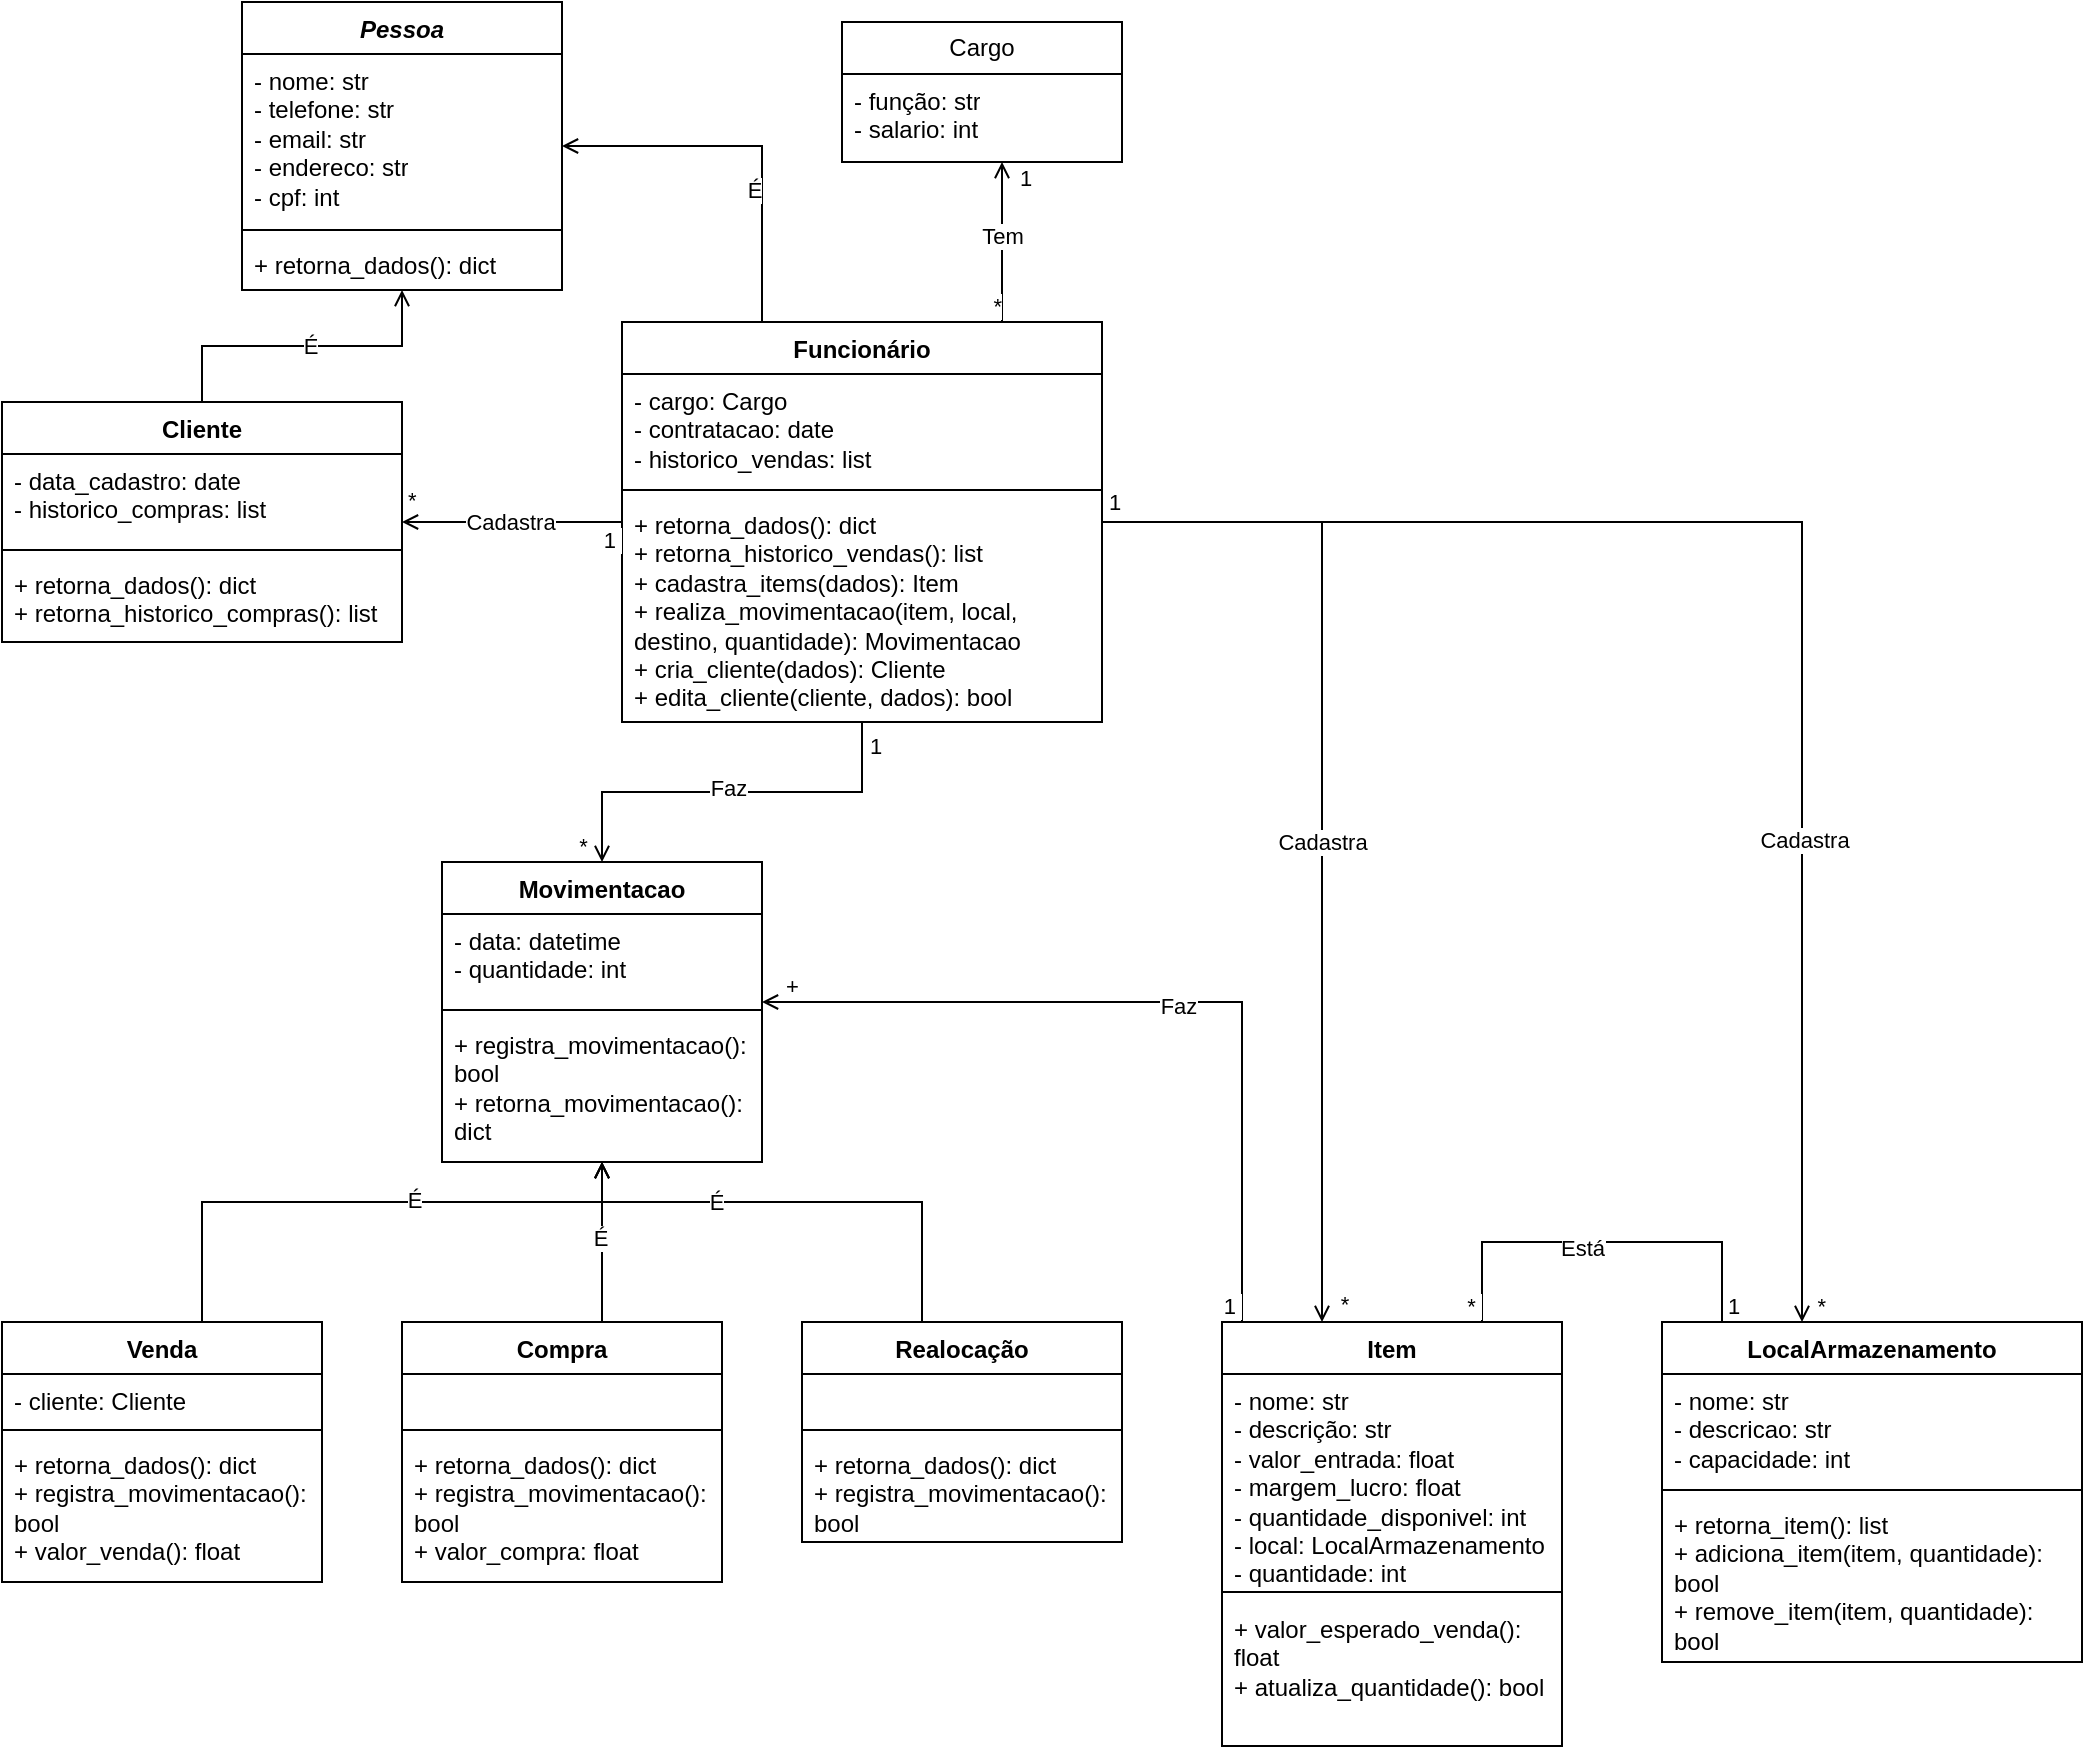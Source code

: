 <mxfile version="26.2.14">
  <diagram name="Página-1" id="PyHmtL--rKT9TVsIyxGT">
    <mxGraphModel dx="1117" dy="532" grid="1" gridSize="10" guides="1" tooltips="1" connect="1" arrows="1" fold="1" page="1" pageScale="1" pageWidth="827" pageHeight="1169" math="0" shadow="0">
      <root>
        <mxCell id="0" />
        <mxCell id="1" parent="0" />
        <mxCell id="lYyEjlizKKuH8gvevEbR-13" value="&lt;i&gt;Pessoa&lt;/i&gt;" style="swimlane;fontStyle=1;align=center;verticalAlign=top;childLayout=stackLayout;horizontal=1;startSize=26;horizontalStack=0;resizeParent=1;resizeParentMax=0;resizeLast=0;collapsible=1;marginBottom=0;whiteSpace=wrap;html=1;" parent="1" vertex="1">
          <mxGeometry x="140" y="20" width="160" height="144" as="geometry" />
        </mxCell>
        <mxCell id="lYyEjlizKKuH8gvevEbR-14" value="- nome: str&lt;div&gt;- telefone: str&lt;/div&gt;&lt;div&gt;- email: str&lt;/div&gt;&lt;div&gt;- endereco: str&lt;/div&gt;&lt;div&gt;- cpf: int&lt;/div&gt;" style="text;strokeColor=none;fillColor=none;align=left;verticalAlign=top;spacingLeft=4;spacingRight=4;overflow=hidden;rotatable=0;points=[[0,0.5],[1,0.5]];portConstraint=eastwest;whiteSpace=wrap;html=1;" parent="lYyEjlizKKuH8gvevEbR-13" vertex="1">
          <mxGeometry y="26" width="160" height="84" as="geometry" />
        </mxCell>
        <mxCell id="lYyEjlizKKuH8gvevEbR-15" value="" style="line;strokeWidth=1;fillColor=none;align=left;verticalAlign=middle;spacingTop=-1;spacingLeft=3;spacingRight=3;rotatable=0;labelPosition=right;points=[];portConstraint=eastwest;strokeColor=inherit;" parent="lYyEjlizKKuH8gvevEbR-13" vertex="1">
          <mxGeometry y="110" width="160" height="8" as="geometry" />
        </mxCell>
        <mxCell id="lYyEjlizKKuH8gvevEbR-16" value="+ retorna_dados(): dict" style="text;strokeColor=none;fillColor=none;align=left;verticalAlign=top;spacingLeft=4;spacingRight=4;overflow=hidden;rotatable=0;points=[[0,0.5],[1,0.5]];portConstraint=eastwest;whiteSpace=wrap;html=1;" parent="lYyEjlizKKuH8gvevEbR-13" vertex="1">
          <mxGeometry y="118" width="160" height="26" as="geometry" />
        </mxCell>
        <mxCell id="lYyEjlizKKuH8gvevEbR-17" value="Cliente" style="swimlane;fontStyle=1;align=center;verticalAlign=top;childLayout=stackLayout;horizontal=1;startSize=26;horizontalStack=0;resizeParent=1;resizeParentMax=0;resizeLast=0;collapsible=1;marginBottom=0;whiteSpace=wrap;html=1;" parent="1" vertex="1">
          <mxGeometry x="20" y="220" width="200" height="120" as="geometry" />
        </mxCell>
        <mxCell id="lYyEjlizKKuH8gvevEbR-18" value="- data_cadastro: date&lt;div&gt;- historico_compras: list&lt;/div&gt;" style="text;strokeColor=none;fillColor=none;align=left;verticalAlign=top;spacingLeft=4;spacingRight=4;overflow=hidden;rotatable=0;points=[[0,0.5],[1,0.5]];portConstraint=eastwest;whiteSpace=wrap;html=1;" parent="lYyEjlizKKuH8gvevEbR-17" vertex="1">
          <mxGeometry y="26" width="200" height="44" as="geometry" />
        </mxCell>
        <mxCell id="lYyEjlizKKuH8gvevEbR-19" value="" style="line;strokeWidth=1;fillColor=none;align=left;verticalAlign=middle;spacingTop=-1;spacingLeft=3;spacingRight=3;rotatable=0;labelPosition=right;points=[];portConstraint=eastwest;strokeColor=inherit;" parent="lYyEjlizKKuH8gvevEbR-17" vertex="1">
          <mxGeometry y="70" width="200" height="8" as="geometry" />
        </mxCell>
        <mxCell id="lYyEjlizKKuH8gvevEbR-20" value="+ retorna_dados(): dict&lt;div&gt;+ retorna_historico_compras(): l&lt;span style=&quot;background-color: transparent; color: light-dark(rgb(0, 0, 0), rgb(255, 255, 255));&quot;&gt;ist&lt;/span&gt;&lt;/div&gt;" style="text;strokeColor=none;fillColor=none;align=left;verticalAlign=top;spacingLeft=4;spacingRight=4;overflow=hidden;rotatable=0;points=[[0,0.5],[1,0.5]];portConstraint=eastwest;whiteSpace=wrap;html=1;" parent="lYyEjlizKKuH8gvevEbR-17" vertex="1">
          <mxGeometry y="78" width="200" height="42" as="geometry" />
        </mxCell>
        <mxCell id="lYyEjlizKKuH8gvevEbR-21" value="Funcionário" style="swimlane;fontStyle=1;align=center;verticalAlign=top;childLayout=stackLayout;horizontal=1;startSize=26;horizontalStack=0;resizeParent=1;resizeParentMax=0;resizeLast=0;collapsible=1;marginBottom=0;whiteSpace=wrap;html=1;" parent="1" vertex="1">
          <mxGeometry x="330" y="180" width="240" height="200" as="geometry" />
        </mxCell>
        <mxCell id="lYyEjlizKKuH8gvevEbR-22" value="- cargo: Cargo&lt;div&gt;- contratacao: date&lt;/div&gt;&lt;div&gt;- historico_vendas: list&lt;/div&gt;" style="text;strokeColor=none;fillColor=none;align=left;verticalAlign=top;spacingLeft=4;spacingRight=4;overflow=hidden;rotatable=0;points=[[0,0.5],[1,0.5]];portConstraint=eastwest;whiteSpace=wrap;html=1;" parent="lYyEjlizKKuH8gvevEbR-21" vertex="1">
          <mxGeometry y="26" width="240" height="54" as="geometry" />
        </mxCell>
        <mxCell id="lYyEjlizKKuH8gvevEbR-23" value="" style="line;strokeWidth=1;fillColor=none;align=left;verticalAlign=middle;spacingTop=-1;spacingLeft=3;spacingRight=3;rotatable=0;labelPosition=right;points=[];portConstraint=eastwest;strokeColor=inherit;" parent="lYyEjlizKKuH8gvevEbR-21" vertex="1">
          <mxGeometry y="80" width="240" height="8" as="geometry" />
        </mxCell>
        <mxCell id="lYyEjlizKKuH8gvevEbR-24" value="+ retorna_dados(): dict&lt;div&gt;+ retorna_historico_vendas(): list&lt;br&gt;&lt;div&gt;+ cadastra_items(dados): Item&amp;nbsp;&lt;br&gt;&lt;div&gt;+ realiza_movimentacao(item, local, destino, quantidade): Movimentacao&lt;/div&gt;&lt;div&gt;+ cria_cliente(dados): Cliente&lt;/div&gt;&lt;div&gt;+ edita_cliente(cliente, dados): bool&lt;/div&gt;&lt;/div&gt;&lt;/div&gt;" style="text;strokeColor=none;fillColor=none;align=left;verticalAlign=top;spacingLeft=4;spacingRight=4;overflow=hidden;rotatable=0;points=[[0,0.5],[1,0.5]];portConstraint=eastwest;whiteSpace=wrap;html=1;" parent="lYyEjlizKKuH8gvevEbR-21" vertex="1">
          <mxGeometry y="88" width="240" height="112" as="geometry" />
        </mxCell>
        <mxCell id="lYyEjlizKKuH8gvevEbR-29" value="Cargo" style="swimlane;fontStyle=0;childLayout=stackLayout;horizontal=1;startSize=26;fillColor=none;horizontalStack=0;resizeParent=1;resizeParentMax=0;resizeLast=0;collapsible=1;marginBottom=0;whiteSpace=wrap;html=1;" parent="1" vertex="1">
          <mxGeometry x="440" y="30" width="140" height="70" as="geometry" />
        </mxCell>
        <mxCell id="lYyEjlizKKuH8gvevEbR-30" value="- função: str&lt;div&gt;- salario: int&lt;/div&gt;" style="text;strokeColor=none;fillColor=none;align=left;verticalAlign=top;spacingLeft=4;spacingRight=4;overflow=hidden;rotatable=0;points=[[0,0.5],[1,0.5]];portConstraint=eastwest;whiteSpace=wrap;html=1;" parent="lYyEjlizKKuH8gvevEbR-29" vertex="1">
          <mxGeometry y="26" width="140" height="44" as="geometry" />
        </mxCell>
        <mxCell id="lYyEjlizKKuH8gvevEbR-38" value="LocalArmazenamento" style="swimlane;fontStyle=1;align=center;verticalAlign=top;childLayout=stackLayout;horizontal=1;startSize=26;horizontalStack=0;resizeParent=1;resizeParentMax=0;resizeLast=0;collapsible=1;marginBottom=0;whiteSpace=wrap;html=1;" parent="1" vertex="1">
          <mxGeometry x="850" y="680" width="210" height="170" as="geometry" />
        </mxCell>
        <mxCell id="lYyEjlizKKuH8gvevEbR-39" value="- nome: str&lt;div&gt;- descricao: str&lt;/div&gt;&lt;div&gt;- capacidade: int&lt;/div&gt;" style="text;strokeColor=none;fillColor=none;align=left;verticalAlign=top;spacingLeft=4;spacingRight=4;overflow=hidden;rotatable=0;points=[[0,0.5],[1,0.5]];portConstraint=eastwest;whiteSpace=wrap;html=1;" parent="lYyEjlizKKuH8gvevEbR-38" vertex="1">
          <mxGeometry y="26" width="210" height="54" as="geometry" />
        </mxCell>
        <mxCell id="lYyEjlizKKuH8gvevEbR-40" value="" style="line;strokeWidth=1;fillColor=none;align=left;verticalAlign=middle;spacingTop=-1;spacingLeft=3;spacingRight=3;rotatable=0;labelPosition=right;points=[];portConstraint=eastwest;strokeColor=inherit;" parent="lYyEjlizKKuH8gvevEbR-38" vertex="1">
          <mxGeometry y="80" width="210" height="8" as="geometry" />
        </mxCell>
        <mxCell id="lYyEjlizKKuH8gvevEbR-41" value="+ retorna_item(): list&lt;div&gt;+ adiciona_item(item, quantidade): bool&lt;/div&gt;&lt;div&gt;+ remove_item(item, quantidade): bool&lt;/div&gt;" style="text;strokeColor=none;fillColor=none;align=left;verticalAlign=top;spacingLeft=4;spacingRight=4;overflow=hidden;rotatable=0;points=[[0,0.5],[1,0.5]];portConstraint=eastwest;whiteSpace=wrap;html=1;" parent="lYyEjlizKKuH8gvevEbR-38" vertex="1">
          <mxGeometry y="88" width="210" height="82" as="geometry" />
        </mxCell>
        <mxCell id="lYyEjlizKKuH8gvevEbR-42" value="Item" style="swimlane;fontStyle=1;align=center;verticalAlign=top;childLayout=stackLayout;horizontal=1;startSize=26;horizontalStack=0;resizeParent=1;resizeParentMax=0;resizeLast=0;collapsible=1;marginBottom=0;whiteSpace=wrap;html=1;" parent="1" vertex="1">
          <mxGeometry x="630" y="680" width="170" height="212" as="geometry" />
        </mxCell>
        <mxCell id="lYyEjlizKKuH8gvevEbR-43" value="- nome: str&lt;div&gt;- descrição: str&lt;/div&gt;&lt;div&gt;- valor_entrada: float&lt;/div&gt;&lt;div&gt;- margem_lucro: float&lt;/div&gt;&lt;div&gt;- quantidade_disponivel: int&lt;/div&gt;&lt;div&gt;- local: LocalArmazenamento&lt;/div&gt;&lt;div&gt;- quantidade: int&lt;/div&gt;" style="text;strokeColor=none;fillColor=none;align=left;verticalAlign=top;spacingLeft=4;spacingRight=4;overflow=hidden;rotatable=0;points=[[0,0.5],[1,0.5]];portConstraint=eastwest;whiteSpace=wrap;html=1;" parent="lYyEjlizKKuH8gvevEbR-42" vertex="1">
          <mxGeometry y="26" width="170" height="104" as="geometry" />
        </mxCell>
        <mxCell id="lYyEjlizKKuH8gvevEbR-44" value="" style="line;strokeWidth=1;fillColor=none;align=left;verticalAlign=middle;spacingTop=-1;spacingLeft=3;spacingRight=3;rotatable=0;labelPosition=right;points=[];portConstraint=eastwest;strokeColor=inherit;" parent="lYyEjlizKKuH8gvevEbR-42" vertex="1">
          <mxGeometry y="130" width="170" height="10" as="geometry" />
        </mxCell>
        <mxCell id="lYyEjlizKKuH8gvevEbR-45" value="+ valor_esperado_venda(): float&lt;div&gt;+ atualiza_quantidade(): bool&lt;/div&gt;" style="text;strokeColor=none;fillColor=none;align=left;verticalAlign=top;spacingLeft=4;spacingRight=4;overflow=hidden;rotatable=0;points=[[0,0.5],[1,0.5]];portConstraint=eastwest;whiteSpace=wrap;html=1;" parent="lYyEjlizKKuH8gvevEbR-42" vertex="1">
          <mxGeometry y="140" width="170" height="72" as="geometry" />
        </mxCell>
        <mxCell id="lYyEjlizKKuH8gvevEbR-46" value="Movimentacao" style="swimlane;fontStyle=1;align=center;verticalAlign=top;childLayout=stackLayout;horizontal=1;startSize=26;horizontalStack=0;resizeParent=1;resizeParentMax=0;resizeLast=0;collapsible=1;marginBottom=0;whiteSpace=wrap;html=1;" parent="1" vertex="1">
          <mxGeometry x="240" y="450" width="160" height="150" as="geometry" />
        </mxCell>
        <mxCell id="lYyEjlizKKuH8gvevEbR-47" value="- data: datetime&lt;div&gt;&lt;span style=&quot;background-color: transparent; color: light-dark(rgb(0, 0, 0), rgb(255, 255, 255));&quot;&gt;- quantidade: int&lt;/span&gt;&lt;/div&gt;" style="text;strokeColor=none;fillColor=none;align=left;verticalAlign=top;spacingLeft=4;spacingRight=4;overflow=hidden;rotatable=0;points=[[0,0.5],[1,0.5]];portConstraint=eastwest;whiteSpace=wrap;html=1;" parent="lYyEjlizKKuH8gvevEbR-46" vertex="1">
          <mxGeometry y="26" width="160" height="44" as="geometry" />
        </mxCell>
        <mxCell id="lYyEjlizKKuH8gvevEbR-48" value="" style="line;strokeWidth=1;fillColor=none;align=left;verticalAlign=middle;spacingTop=-1;spacingLeft=3;spacingRight=3;rotatable=0;labelPosition=right;points=[];portConstraint=eastwest;strokeColor=inherit;" parent="lYyEjlizKKuH8gvevEbR-46" vertex="1">
          <mxGeometry y="70" width="160" height="8" as="geometry" />
        </mxCell>
        <mxCell id="lYyEjlizKKuH8gvevEbR-49" value="&lt;div&gt;+ registra_movimentacao(): bool&lt;/div&gt;&lt;div&gt;+ retorna_movimentacao(): dict&lt;/div&gt;" style="text;strokeColor=none;fillColor=none;align=left;verticalAlign=top;spacingLeft=4;spacingRight=4;overflow=hidden;rotatable=0;points=[[0,0.5],[1,0.5]];portConstraint=eastwest;whiteSpace=wrap;html=1;" parent="lYyEjlizKKuH8gvevEbR-46" vertex="1">
          <mxGeometry y="78" width="160" height="72" as="geometry" />
        </mxCell>
        <mxCell id="lQa7ROMu-SQivL1V3Wxf-2" value="Venda" style="swimlane;fontStyle=1;align=center;verticalAlign=top;childLayout=stackLayout;horizontal=1;startSize=26;horizontalStack=0;resizeParent=1;resizeParentMax=0;resizeLast=0;collapsible=1;marginBottom=0;whiteSpace=wrap;html=1;" parent="1" vertex="1">
          <mxGeometry x="20" y="680" width="160" height="130" as="geometry" />
        </mxCell>
        <mxCell id="lQa7ROMu-SQivL1V3Wxf-3" value="- cliente: Cliente" style="text;strokeColor=none;fillColor=none;align=left;verticalAlign=top;spacingLeft=4;spacingRight=4;overflow=hidden;rotatable=0;points=[[0,0.5],[1,0.5]];portConstraint=eastwest;whiteSpace=wrap;html=1;" parent="lQa7ROMu-SQivL1V3Wxf-2" vertex="1">
          <mxGeometry y="26" width="160" height="24" as="geometry" />
        </mxCell>
        <mxCell id="lQa7ROMu-SQivL1V3Wxf-4" value="" style="line;strokeWidth=1;fillColor=none;align=left;verticalAlign=middle;spacingTop=-1;spacingLeft=3;spacingRight=3;rotatable=0;labelPosition=right;points=[];portConstraint=eastwest;strokeColor=inherit;" parent="lQa7ROMu-SQivL1V3Wxf-2" vertex="1">
          <mxGeometry y="50" width="160" height="8" as="geometry" />
        </mxCell>
        <mxCell id="lQa7ROMu-SQivL1V3Wxf-5" value="+ retorna_dados(): dict&lt;div&gt;+ registra_movimentacao(): bool&lt;/div&gt;&lt;div&gt;+ valor_venda(): float&lt;/div&gt;" style="text;strokeColor=none;fillColor=none;align=left;verticalAlign=top;spacingLeft=4;spacingRight=4;overflow=hidden;rotatable=0;points=[[0,0.5],[1,0.5]];portConstraint=eastwest;whiteSpace=wrap;html=1;" parent="lQa7ROMu-SQivL1V3Wxf-2" vertex="1">
          <mxGeometry y="58" width="160" height="72" as="geometry" />
        </mxCell>
        <mxCell id="lQa7ROMu-SQivL1V3Wxf-6" value="Compra" style="swimlane;fontStyle=1;align=center;verticalAlign=top;childLayout=stackLayout;horizontal=1;startSize=26;horizontalStack=0;resizeParent=1;resizeParentMax=0;resizeLast=0;collapsible=1;marginBottom=0;whiteSpace=wrap;html=1;" parent="1" vertex="1">
          <mxGeometry x="220" y="680" width="160" height="130" as="geometry" />
        </mxCell>
        <mxCell id="lQa7ROMu-SQivL1V3Wxf-7" value="&lt;div&gt;&lt;br&gt;&lt;/div&gt;" style="text;strokeColor=none;fillColor=none;align=left;verticalAlign=top;spacingLeft=4;spacingRight=4;overflow=hidden;rotatable=0;points=[[0,0.5],[1,0.5]];portConstraint=eastwest;whiteSpace=wrap;html=1;" parent="lQa7ROMu-SQivL1V3Wxf-6" vertex="1">
          <mxGeometry y="26" width="160" height="24" as="geometry" />
        </mxCell>
        <mxCell id="lQa7ROMu-SQivL1V3Wxf-8" value="" style="line;strokeWidth=1;fillColor=none;align=left;verticalAlign=middle;spacingTop=-1;spacingLeft=3;spacingRight=3;rotatable=0;labelPosition=right;points=[];portConstraint=eastwest;strokeColor=inherit;" parent="lQa7ROMu-SQivL1V3Wxf-6" vertex="1">
          <mxGeometry y="50" width="160" height="8" as="geometry" />
        </mxCell>
        <mxCell id="lQa7ROMu-SQivL1V3Wxf-9" value="+ retorna_dados(): dict&lt;div&gt;+ registra_movimentacao(): bool&lt;/div&gt;&lt;div&gt;+ valor_compra: float&lt;/div&gt;" style="text;strokeColor=none;fillColor=none;align=left;verticalAlign=top;spacingLeft=4;spacingRight=4;overflow=hidden;rotatable=0;points=[[0,0.5],[1,0.5]];portConstraint=eastwest;whiteSpace=wrap;html=1;" parent="lQa7ROMu-SQivL1V3Wxf-6" vertex="1">
          <mxGeometry y="58" width="160" height="72" as="geometry" />
        </mxCell>
        <mxCell id="lQa7ROMu-SQivL1V3Wxf-10" value="Realocação" style="swimlane;fontStyle=1;align=center;verticalAlign=top;childLayout=stackLayout;horizontal=1;startSize=26;horizontalStack=0;resizeParent=1;resizeParentMax=0;resizeLast=0;collapsible=1;marginBottom=0;whiteSpace=wrap;html=1;" parent="1" vertex="1">
          <mxGeometry x="420" y="680" width="160" height="110" as="geometry" />
        </mxCell>
        <mxCell id="lQa7ROMu-SQivL1V3Wxf-11" value="&lt;div&gt;&lt;br&gt;&lt;/div&gt;" style="text;strokeColor=none;fillColor=none;align=left;verticalAlign=top;spacingLeft=4;spacingRight=4;overflow=hidden;rotatable=0;points=[[0,0.5],[1,0.5]];portConstraint=eastwest;whiteSpace=wrap;html=1;" parent="lQa7ROMu-SQivL1V3Wxf-10" vertex="1">
          <mxGeometry y="26" width="160" height="24" as="geometry" />
        </mxCell>
        <mxCell id="lQa7ROMu-SQivL1V3Wxf-12" value="" style="line;strokeWidth=1;fillColor=none;align=left;verticalAlign=middle;spacingTop=-1;spacingLeft=3;spacingRight=3;rotatable=0;labelPosition=right;points=[];portConstraint=eastwest;strokeColor=inherit;" parent="lQa7ROMu-SQivL1V3Wxf-10" vertex="1">
          <mxGeometry y="50" width="160" height="8" as="geometry" />
        </mxCell>
        <mxCell id="lQa7ROMu-SQivL1V3Wxf-13" value="+ retorna_dados(): dict&lt;div&gt;+ registra_movimentacao(): bool&lt;/div&gt;" style="text;strokeColor=none;fillColor=none;align=left;verticalAlign=top;spacingLeft=4;spacingRight=4;overflow=hidden;rotatable=0;points=[[0,0.5],[1,0.5]];portConstraint=eastwest;whiteSpace=wrap;html=1;" parent="lQa7ROMu-SQivL1V3Wxf-10" vertex="1">
          <mxGeometry y="58" width="160" height="52" as="geometry" />
        </mxCell>
        <mxCell id="lQa7ROMu-SQivL1V3Wxf-15" value="" style="endArrow=none;html=1;edgeStyle=orthogonalEdgeStyle;rounded=0;startArrow=none;startFill=0;" parent="1" source="lYyEjlizKKuH8gvevEbR-38" target="lYyEjlizKKuH8gvevEbR-42" edge="1">
          <mxGeometry relative="1" as="geometry">
            <mxPoint x="440" y="990" as="sourcePoint" />
            <mxPoint x="600" y="990" as="targetPoint" />
            <Array as="points">
              <mxPoint x="880" y="640" />
              <mxPoint x="760" y="640" />
            </Array>
          </mxGeometry>
        </mxCell>
        <mxCell id="lQa7ROMu-SQivL1V3Wxf-16" value="1" style="edgeLabel;resizable=0;html=1;align=left;verticalAlign=bottom;" parent="lQa7ROMu-SQivL1V3Wxf-15" connectable="0" vertex="1">
          <mxGeometry x="-1" relative="1" as="geometry">
            <mxPoint x="1" as="offset" />
          </mxGeometry>
        </mxCell>
        <mxCell id="lQa7ROMu-SQivL1V3Wxf-17" value="*&amp;nbsp;" style="edgeLabel;resizable=0;html=1;align=right;verticalAlign=bottom;" parent="lQa7ROMu-SQivL1V3Wxf-15" connectable="0" vertex="1">
          <mxGeometry x="1" relative="1" as="geometry">
            <mxPoint as="offset" />
          </mxGeometry>
        </mxCell>
        <mxCell id="lQa7ROMu-SQivL1V3Wxf-24" value="Está" style="edgeLabel;html=1;align=center;verticalAlign=middle;resizable=0;points=[];" parent="lQa7ROMu-SQivL1V3Wxf-15" vertex="1" connectable="0">
          <mxGeometry x="0.101" y="3" relative="1" as="geometry">
            <mxPoint as="offset" />
          </mxGeometry>
        </mxCell>
        <mxCell id="lQa7ROMu-SQivL1V3Wxf-18" value="" style="endArrow=none;html=1;edgeStyle=orthogonalEdgeStyle;rounded=0;startArrow=open;startFill=0;" parent="1" source="lYyEjlizKKuH8gvevEbR-46" target="lYyEjlizKKuH8gvevEbR-42" edge="1">
          <mxGeometry relative="1" as="geometry">
            <mxPoint x="650" y="560" as="sourcePoint" />
            <mxPoint x="810" y="560" as="targetPoint" />
            <Array as="points">
              <mxPoint x="640" y="520" />
            </Array>
          </mxGeometry>
        </mxCell>
        <mxCell id="lQa7ROMu-SQivL1V3Wxf-19" value="&amp;nbsp;+" style="edgeLabel;resizable=0;html=1;align=left;verticalAlign=bottom;" parent="lQa7ROMu-SQivL1V3Wxf-18" connectable="0" vertex="1">
          <mxGeometry x="-1" relative="1" as="geometry">
            <mxPoint x="7" as="offset" />
          </mxGeometry>
        </mxCell>
        <mxCell id="lQa7ROMu-SQivL1V3Wxf-20" value="1&amp;nbsp;" style="edgeLabel;resizable=0;html=1;align=right;verticalAlign=bottom;" parent="lQa7ROMu-SQivL1V3Wxf-18" connectable="0" vertex="1">
          <mxGeometry x="1" relative="1" as="geometry" />
        </mxCell>
        <mxCell id="lQa7ROMu-SQivL1V3Wxf-25" value="Faz" style="edgeLabel;html=1;align=center;verticalAlign=middle;resizable=0;points=[];" parent="lQa7ROMu-SQivL1V3Wxf-18" vertex="1" connectable="0">
          <mxGeometry x="0.041" y="-2" relative="1" as="geometry">
            <mxPoint as="offset" />
          </mxGeometry>
        </mxCell>
        <mxCell id="lQa7ROMu-SQivL1V3Wxf-27" value="" style="endArrow=open;html=1;edgeStyle=orthogonalEdgeStyle;rounded=0;startArrow=none;startFill=0;endFill=0;" parent="1" source="lYyEjlizKKuH8gvevEbR-21" target="lYyEjlizKKuH8gvevEbR-46" edge="1">
          <mxGeometry relative="1" as="geometry">
            <mxPoint x="230" y="410" as="sourcePoint" />
            <mxPoint x="390" y="410" as="targetPoint" />
          </mxGeometry>
        </mxCell>
        <mxCell id="lQa7ROMu-SQivL1V3Wxf-28" value="1" style="edgeLabel;resizable=0;html=1;align=left;verticalAlign=bottom;" parent="lQa7ROMu-SQivL1V3Wxf-27" connectable="0" vertex="1">
          <mxGeometry x="-1" relative="1" as="geometry">
            <mxPoint x="2" y="20" as="offset" />
          </mxGeometry>
        </mxCell>
        <mxCell id="lQa7ROMu-SQivL1V3Wxf-29" value="*&amp;nbsp;" style="edgeLabel;resizable=0;html=1;align=right;verticalAlign=bottom;" parent="lQa7ROMu-SQivL1V3Wxf-27" connectable="0" vertex="1">
          <mxGeometry x="1" relative="1" as="geometry">
            <mxPoint x="-4" as="offset" />
          </mxGeometry>
        </mxCell>
        <mxCell id="lQa7ROMu-SQivL1V3Wxf-30" value="Faz" style="edgeLabel;html=1;align=center;verticalAlign=middle;resizable=0;points=[];" parent="lQa7ROMu-SQivL1V3Wxf-27" vertex="1" connectable="0">
          <mxGeometry x="0.026" y="-2" relative="1" as="geometry">
            <mxPoint as="offset" />
          </mxGeometry>
        </mxCell>
        <mxCell id="lQa7ROMu-SQivL1V3Wxf-37" value="" style="endArrow=none;html=1;edgeStyle=orthogonalEdgeStyle;rounded=0;endFill=0;startFill=0;startArrow=open;" parent="1" source="lYyEjlizKKuH8gvevEbR-13" target="lYyEjlizKKuH8gvevEbR-21" edge="1">
          <mxGeometry relative="1" as="geometry">
            <mxPoint x="330" y="120" as="sourcePoint" />
            <mxPoint x="490" y="120" as="targetPoint" />
            <Array as="points">
              <mxPoint x="400" y="92" />
            </Array>
          </mxGeometry>
        </mxCell>
        <mxCell id="lQa7ROMu-SQivL1V3Wxf-40" value="É" style="edgeLabel;html=1;align=center;verticalAlign=middle;resizable=0;points=[];" parent="lQa7ROMu-SQivL1V3Wxf-37" vertex="1" connectable="0">
          <mxGeometry x="0.299" y="-4" relative="1" as="geometry">
            <mxPoint as="offset" />
          </mxGeometry>
        </mxCell>
        <mxCell id="lQa7ROMu-SQivL1V3Wxf-41" value="" style="endArrow=open;html=1;edgeStyle=orthogonalEdgeStyle;rounded=0;endFill=0;" parent="1" source="lYyEjlizKKuH8gvevEbR-17" target="lYyEjlizKKuH8gvevEbR-13" edge="1">
          <mxGeometry relative="1" as="geometry">
            <mxPoint x="30" y="190" as="sourcePoint" />
            <mxPoint x="190" y="190" as="targetPoint" />
          </mxGeometry>
        </mxCell>
        <mxCell id="lQa7ROMu-SQivL1V3Wxf-45" value="É" style="edgeLabel;html=1;align=center;verticalAlign=middle;resizable=0;points=[];" parent="lQa7ROMu-SQivL1V3Wxf-41" vertex="1" connectable="0">
          <mxGeometry x="0.042" relative="1" as="geometry">
            <mxPoint as="offset" />
          </mxGeometry>
        </mxCell>
        <mxCell id="lQa7ROMu-SQivL1V3Wxf-46" value="" style="endArrow=none;html=1;edgeStyle=orthogonalEdgeStyle;rounded=0;endFill=0;startFill=0;startArrow=open;" parent="1" source="lYyEjlizKKuH8gvevEbR-46" target="lQa7ROMu-SQivL1V3Wxf-10" edge="1">
          <mxGeometry relative="1" as="geometry">
            <mxPoint x="380" y="650" as="sourcePoint" />
            <mxPoint x="540" y="650" as="targetPoint" />
            <Array as="points">
              <mxPoint x="320" y="620" />
              <mxPoint x="480" y="620" />
            </Array>
          </mxGeometry>
        </mxCell>
        <mxCell id="lQa7ROMu-SQivL1V3Wxf-50" value="É" style="edgeLabel;html=1;align=center;verticalAlign=middle;resizable=0;points=[];" parent="lQa7ROMu-SQivL1V3Wxf-46" vertex="1" connectable="0">
          <mxGeometry x="-0.359" relative="1" as="geometry">
            <mxPoint as="offset" />
          </mxGeometry>
        </mxCell>
        <mxCell id="lQa7ROMu-SQivL1V3Wxf-51" value="" style="endArrow=none;html=1;edgeStyle=orthogonalEdgeStyle;rounded=0;endFill=0;startFill=0;startArrow=open;" parent="1" source="lYyEjlizKKuH8gvevEbR-46" target="lQa7ROMu-SQivL1V3Wxf-6" edge="1">
          <mxGeometry relative="1" as="geometry">
            <mxPoint x="290" y="740" as="sourcePoint" />
            <mxPoint x="450" y="740" as="targetPoint" />
            <Array as="points">
              <mxPoint x="320" y="670" />
              <mxPoint x="320" y="670" />
            </Array>
          </mxGeometry>
        </mxCell>
        <mxCell id="lQa7ROMu-SQivL1V3Wxf-54" value="É" style="edgeLabel;html=1;align=center;verticalAlign=middle;resizable=0;points=[];" parent="lQa7ROMu-SQivL1V3Wxf-51" vertex="1" connectable="0">
          <mxGeometry x="-0.061" y="-1" relative="1" as="geometry">
            <mxPoint as="offset" />
          </mxGeometry>
        </mxCell>
        <mxCell id="lQa7ROMu-SQivL1V3Wxf-55" value="" style="endArrow=open;html=1;edgeStyle=orthogonalEdgeStyle;rounded=0;exitX=0.5;exitY=0;exitDx=0;exitDy=0;endFill=0;" parent="1" source="lQa7ROMu-SQivL1V3Wxf-2" target="lYyEjlizKKuH8gvevEbR-46" edge="1">
          <mxGeometry relative="1" as="geometry">
            <mxPoint x="200" y="580" as="sourcePoint" />
            <mxPoint x="360" y="580" as="targetPoint" />
            <Array as="points">
              <mxPoint x="120" y="680" />
              <mxPoint x="120" y="620" />
              <mxPoint x="320" y="620" />
            </Array>
          </mxGeometry>
        </mxCell>
        <mxCell id="lQa7ROMu-SQivL1V3Wxf-58" value="É" style="edgeLabel;html=1;align=center;verticalAlign=middle;resizable=0;points=[];" parent="lQa7ROMu-SQivL1V3Wxf-55" vertex="1" connectable="0">
          <mxGeometry x="0.236" y="1" relative="1" as="geometry">
            <mxPoint as="offset" />
          </mxGeometry>
        </mxCell>
        <mxCell id="lQa7ROMu-SQivL1V3Wxf-59" value="" style="endArrow=open;html=1;edgeStyle=orthogonalEdgeStyle;rounded=0;endFill=0;" parent="1" source="lYyEjlizKKuH8gvevEbR-21" target="lYyEjlizKKuH8gvevEbR-42" edge="1">
          <mxGeometry relative="1" as="geometry">
            <mxPoint x="620" y="260" as="sourcePoint" />
            <mxPoint x="680" y="870" as="targetPoint" />
            <Array as="points">
              <mxPoint x="680" y="280" />
            </Array>
          </mxGeometry>
        </mxCell>
        <mxCell id="lQa7ROMu-SQivL1V3Wxf-74" value="Cadastra" style="edgeLabel;html=1;align=center;verticalAlign=middle;resizable=0;points=[];" parent="lQa7ROMu-SQivL1V3Wxf-59" vertex="1" connectable="0">
          <mxGeometry x="0.056" relative="1" as="geometry">
            <mxPoint as="offset" />
          </mxGeometry>
        </mxCell>
        <mxCell id="lQa7ROMu-SQivL1V3Wxf-75" value="*" style="edgeLabel;html=1;align=center;verticalAlign=middle;resizable=0;points=[];" parent="lQa7ROMu-SQivL1V3Wxf-59" vertex="1" connectable="0">
          <mxGeometry x="0.946" relative="1" as="geometry">
            <mxPoint x="11" y="5" as="offset" />
          </mxGeometry>
        </mxCell>
        <mxCell id="lQa7ROMu-SQivL1V3Wxf-76" value="&lt;div&gt;&lt;span style=&quot;background-color: light-dark(#ffffff, var(--ge-dark-color, #121212)); color: light-dark(rgb(0, 0, 0), rgb(255, 255, 255));&quot;&gt;1&lt;/span&gt;&lt;/div&gt;" style="edgeLabel;html=1;align=center;verticalAlign=middle;resizable=0;points=[];" parent="lQa7ROMu-SQivL1V3Wxf-59" vertex="1" connectable="0">
          <mxGeometry x="-0.913" y="-3" relative="1" as="geometry">
            <mxPoint x="-16" y="-13" as="offset" />
          </mxGeometry>
        </mxCell>
        <mxCell id="lQa7ROMu-SQivL1V3Wxf-67" value="" style="endArrow=none;html=1;edgeStyle=orthogonalEdgeStyle;rounded=0;startArrow=open;startFill=0;" parent="1" source="lYyEjlizKKuH8gvevEbR-29" target="lYyEjlizKKuH8gvevEbR-21" edge="1">
          <mxGeometry relative="1" as="geometry">
            <mxPoint x="470" y="160" as="sourcePoint" />
            <mxPoint x="630" y="160" as="targetPoint" />
            <Array as="points">
              <mxPoint x="520" y="130" />
              <mxPoint x="520" y="130" />
            </Array>
          </mxGeometry>
        </mxCell>
        <mxCell id="lQa7ROMu-SQivL1V3Wxf-68" value="1" style="edgeLabel;resizable=0;html=1;align=left;verticalAlign=bottom;" parent="lQa7ROMu-SQivL1V3Wxf-67" connectable="0" vertex="1">
          <mxGeometry x="-1" relative="1" as="geometry">
            <mxPoint x="7" y="16" as="offset" />
          </mxGeometry>
        </mxCell>
        <mxCell id="lQa7ROMu-SQivL1V3Wxf-69" value="*" style="edgeLabel;resizable=0;html=1;align=right;verticalAlign=bottom;" parent="lQa7ROMu-SQivL1V3Wxf-67" connectable="0" vertex="1">
          <mxGeometry x="1" relative="1" as="geometry" />
        </mxCell>
        <mxCell id="lQa7ROMu-SQivL1V3Wxf-81" value="Tem" style="edgeLabel;html=1;align=center;verticalAlign=middle;resizable=0;points=[];" parent="lQa7ROMu-SQivL1V3Wxf-67" vertex="1" connectable="0">
          <mxGeometry x="-0.091" relative="1" as="geometry">
            <mxPoint as="offset" />
          </mxGeometry>
        </mxCell>
        <mxCell id="lQa7ROMu-SQivL1V3Wxf-70" value="" style="endArrow=none;html=1;edgeStyle=orthogonalEdgeStyle;rounded=0;startArrow=open;startFill=0;" parent="1" source="lYyEjlizKKuH8gvevEbR-17" target="lYyEjlizKKuH8gvevEbR-21" edge="1">
          <mxGeometry relative="1" as="geometry">
            <mxPoint x="220" y="280" as="sourcePoint" />
            <mxPoint x="380" y="280" as="targetPoint" />
            <Array as="points">
              <mxPoint x="300" y="280" />
              <mxPoint x="300" y="280" />
            </Array>
          </mxGeometry>
        </mxCell>
        <mxCell id="lQa7ROMu-SQivL1V3Wxf-71" value="*" style="edgeLabel;resizable=0;html=1;align=left;verticalAlign=bottom;" parent="lQa7ROMu-SQivL1V3Wxf-70" connectable="0" vertex="1">
          <mxGeometry x="-1" relative="1" as="geometry">
            <mxPoint x="1" y="-3" as="offset" />
          </mxGeometry>
        </mxCell>
        <mxCell id="lQa7ROMu-SQivL1V3Wxf-72" value="1&amp;nbsp;" style="edgeLabel;resizable=0;html=1;align=right;verticalAlign=bottom;" parent="lQa7ROMu-SQivL1V3Wxf-70" connectable="0" vertex="1">
          <mxGeometry x="1" relative="1" as="geometry">
            <mxPoint y="17" as="offset" />
          </mxGeometry>
        </mxCell>
        <mxCell id="lQa7ROMu-SQivL1V3Wxf-73" value="Cadastra" style="edgeLabel;html=1;align=center;verticalAlign=middle;resizable=0;points=[];" parent="lQa7ROMu-SQivL1V3Wxf-70" vertex="1" connectable="0">
          <mxGeometry x="-0.023" relative="1" as="geometry">
            <mxPoint as="offset" />
          </mxGeometry>
        </mxCell>
        <mxCell id="lQa7ROMu-SQivL1V3Wxf-77" value="" style="endArrow=open;html=1;edgeStyle=orthogonalEdgeStyle;rounded=0;endFill=0;" parent="1" source="lYyEjlizKKuH8gvevEbR-21" target="lYyEjlizKKuH8gvevEbR-38" edge="1">
          <mxGeometry relative="1" as="geometry">
            <mxPoint x="570" y="280" as="sourcePoint" />
            <mxPoint x="970" y="300" as="targetPoint" />
            <Array as="points">
              <mxPoint x="920" y="280" />
            </Array>
          </mxGeometry>
        </mxCell>
        <mxCell id="lQa7ROMu-SQivL1V3Wxf-79" value="*" style="edgeLabel;resizable=0;html=1;align=right;verticalAlign=bottom;" parent="lQa7ROMu-SQivL1V3Wxf-77" connectable="0" vertex="1">
          <mxGeometry x="1" relative="1" as="geometry">
            <mxPoint x="12" as="offset" />
          </mxGeometry>
        </mxCell>
        <mxCell id="lQa7ROMu-SQivL1V3Wxf-80" value="Cadastra" style="edgeLabel;html=1;align=center;verticalAlign=middle;resizable=0;points=[];" parent="lQa7ROMu-SQivL1V3Wxf-77" vertex="1" connectable="0">
          <mxGeometry x="0.356" y="1" relative="1" as="geometry">
            <mxPoint as="offset" />
          </mxGeometry>
        </mxCell>
      </root>
    </mxGraphModel>
  </diagram>
</mxfile>
